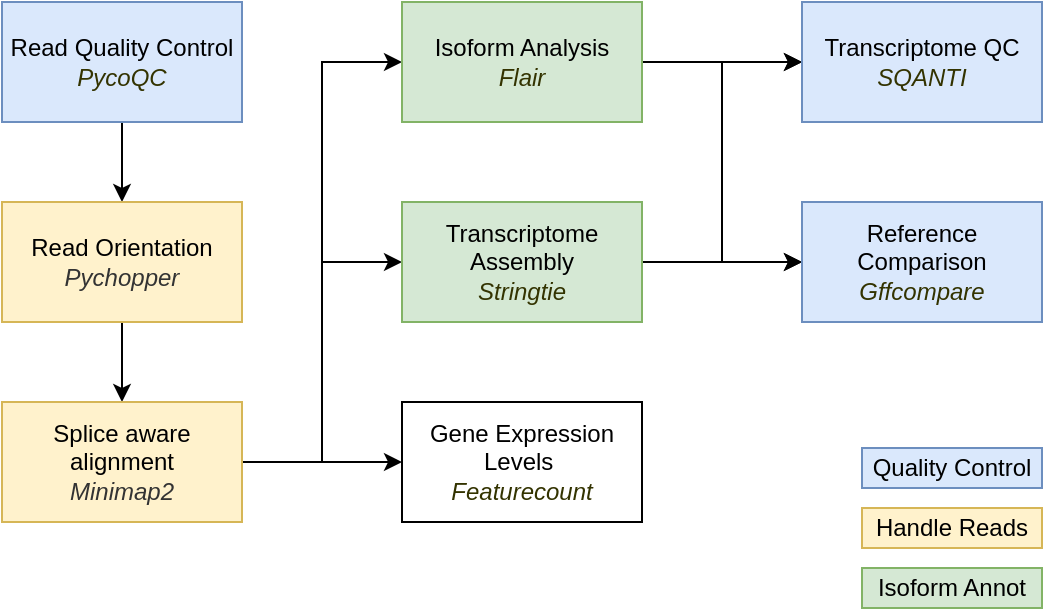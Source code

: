 <mxfile version="15.2.7" type="device"><diagram id="rJ8_rUu-2Vgh-taOA_rT" name="Seite-1"><mxGraphModel dx="905" dy="805" grid="1" gridSize="10" guides="1" tooltips="1" connect="1" arrows="1" fold="1" page="1" pageScale="1" pageWidth="583" pageHeight="413" math="0" shadow="0"><root><mxCell id="0"/><mxCell id="1" parent="0"/><mxCell id="ein16bSCicPnr3KFryzL-4" style="edgeStyle=orthogonalEdgeStyle;rounded=0;orthogonalLoop=1;jettySize=auto;html=1;exitX=0.5;exitY=1;exitDx=0;exitDy=0;" edge="1" parent="1" source="ein16bSCicPnr3KFryzL-1" target="ein16bSCicPnr3KFryzL-2"><mxGeometry relative="1" as="geometry"/></mxCell><mxCell id="ein16bSCicPnr3KFryzL-1" value="Read Quality Control &lt;font color=&quot;#333300&quot;&gt;&lt;i&gt;PycoQC&lt;/i&gt;&lt;/font&gt;" style="rounded=0;whiteSpace=wrap;html=1;fillColor=#dae8fc;strokeColor=#6c8ebf;" vertex="1" parent="1"><mxGeometry x="32" y="77" width="120" height="60" as="geometry"/></mxCell><mxCell id="ein16bSCicPnr3KFryzL-5" style="edgeStyle=orthogonalEdgeStyle;rounded=0;orthogonalLoop=1;jettySize=auto;html=1;exitX=0.5;exitY=1;exitDx=0;exitDy=0;" edge="1" parent="1" source="ein16bSCicPnr3KFryzL-2" target="ein16bSCicPnr3KFryzL-3"><mxGeometry relative="1" as="geometry"/></mxCell><mxCell id="ein16bSCicPnr3KFryzL-2" value="Read Orientation&lt;br&gt;&lt;font color=&quot;#333333&quot;&gt;&lt;i&gt;Pychopper&lt;/i&gt;&lt;/font&gt;" style="rounded=0;whiteSpace=wrap;html=1;fillColor=#fff2cc;strokeColor=#d6b656;" vertex="1" parent="1"><mxGeometry x="32" y="177" width="120" height="60" as="geometry"/></mxCell><mxCell id="ein16bSCicPnr3KFryzL-7" style="edgeStyle=orthogonalEdgeStyle;rounded=0;orthogonalLoop=1;jettySize=auto;html=1;exitX=1;exitY=0.5;exitDx=0;exitDy=0;entryX=0;entryY=0.5;entryDx=0;entryDy=0;" edge="1" parent="1" source="ein16bSCicPnr3KFryzL-3" target="ein16bSCicPnr3KFryzL-6"><mxGeometry relative="1" as="geometry"/></mxCell><mxCell id="ein16bSCicPnr3KFryzL-10" style="edgeStyle=orthogonalEdgeStyle;rounded=0;orthogonalLoop=1;jettySize=auto;html=1;exitX=1;exitY=0.5;exitDx=0;exitDy=0;entryX=0;entryY=0.5;entryDx=0;entryDy=0;" edge="1" parent="1" source="ein16bSCicPnr3KFryzL-3" target="ein16bSCicPnr3KFryzL-8"><mxGeometry relative="1" as="geometry"/></mxCell><mxCell id="ein16bSCicPnr3KFryzL-11" style="edgeStyle=orthogonalEdgeStyle;rounded=0;orthogonalLoop=1;jettySize=auto;html=1;exitX=1;exitY=0.5;exitDx=0;exitDy=0;" edge="1" parent="1" source="ein16bSCicPnr3KFryzL-3" target="ein16bSCicPnr3KFryzL-9"><mxGeometry relative="1" as="geometry"/></mxCell><mxCell id="ein16bSCicPnr3KFryzL-3" value="Splice aware alignment &lt;br&gt;&lt;font color=&quot;#333333&quot;&gt;&lt;i&gt;Minimap2&lt;/i&gt;&lt;/font&gt;" style="rounded=0;whiteSpace=wrap;html=1;fillColor=#fff2cc;strokeColor=#d6b656;" vertex="1" parent="1"><mxGeometry x="32" y="277" width="120" height="60" as="geometry"/></mxCell><mxCell id="ein16bSCicPnr3KFryzL-15" style="edgeStyle=orthogonalEdgeStyle;rounded=0;orthogonalLoop=1;jettySize=auto;html=1;exitX=1;exitY=0.5;exitDx=0;exitDy=0;entryX=0;entryY=0.5;entryDx=0;entryDy=0;" edge="1" parent="1" source="ein16bSCicPnr3KFryzL-6" target="ein16bSCicPnr3KFryzL-14"><mxGeometry relative="1" as="geometry"/></mxCell><mxCell id="ein16bSCicPnr3KFryzL-19" style="edgeStyle=orthogonalEdgeStyle;rounded=0;orthogonalLoop=1;jettySize=auto;html=1;exitX=1;exitY=0.5;exitDx=0;exitDy=0;entryX=0;entryY=0.5;entryDx=0;entryDy=0;" edge="1" parent="1" source="ein16bSCicPnr3KFryzL-6" target="ein16bSCicPnr3KFryzL-18"><mxGeometry relative="1" as="geometry"/></mxCell><mxCell id="ein16bSCicPnr3KFryzL-6" value="Isoform Analysis &lt;br&gt;&lt;font color=&quot;#333300&quot;&gt;&lt;i&gt;Flair&lt;/i&gt;&lt;/font&gt;" style="rounded=0;whiteSpace=wrap;html=1;fillColor=#d5e8d4;strokeColor=#82b366;" vertex="1" parent="1"><mxGeometry x="232" y="77" width="120" height="60" as="geometry"/></mxCell><mxCell id="ein16bSCicPnr3KFryzL-17" style="edgeStyle=orthogonalEdgeStyle;rounded=0;orthogonalLoop=1;jettySize=auto;html=1;exitX=1;exitY=0.5;exitDx=0;exitDy=0;entryX=0;entryY=0.5;entryDx=0;entryDy=0;" edge="1" parent="1" source="ein16bSCicPnr3KFryzL-8" target="ein16bSCicPnr3KFryzL-14"><mxGeometry relative="1" as="geometry"/></mxCell><mxCell id="ein16bSCicPnr3KFryzL-20" style="edgeStyle=orthogonalEdgeStyle;rounded=0;orthogonalLoop=1;jettySize=auto;html=1;exitX=1;exitY=0.5;exitDx=0;exitDy=0;" edge="1" parent="1" source="ein16bSCicPnr3KFryzL-8"><mxGeometry relative="1" as="geometry"><mxPoint x="432" y="207" as="targetPoint"/></mxGeometry></mxCell><mxCell id="ein16bSCicPnr3KFryzL-8" value="Transcriptome Assembly&lt;br&gt;&lt;font color=&quot;#333300&quot;&gt;&lt;i&gt;Stringtie&lt;/i&gt;&lt;/font&gt;" style="rounded=0;whiteSpace=wrap;html=1;fillColor=#d5e8d4;strokeColor=#82b366;" vertex="1" parent="1"><mxGeometry x="232" y="177" width="120" height="60" as="geometry"/></mxCell><mxCell id="ein16bSCicPnr3KFryzL-9" value="Gene Expression Levels&amp;nbsp;&lt;br&gt;&lt;i style=&quot;color: rgb(51 , 51 , 0)&quot;&gt;Featurecount&lt;/i&gt;" style="rounded=0;whiteSpace=wrap;html=1;" vertex="1" parent="1"><mxGeometry x="232" y="277" width="120" height="60" as="geometry"/></mxCell><mxCell id="ein16bSCicPnr3KFryzL-14" value="Transcriptome QC&lt;br&gt;&lt;font color=&quot;#333300&quot;&gt;&lt;i&gt;SQANTI&lt;/i&gt;&lt;/font&gt;" style="rounded=0;whiteSpace=wrap;html=1;fillColor=#dae8fc;strokeColor=#6c8ebf;" vertex="1" parent="1"><mxGeometry x="432" y="77" width="120" height="60" as="geometry"/></mxCell><mxCell id="ein16bSCicPnr3KFryzL-18" value="Reference Comparison&lt;br&gt;&lt;font color=&quot;#333300&quot;&gt;&lt;i&gt;Gffcompare&lt;/i&gt;&lt;/font&gt;" style="rounded=0;whiteSpace=wrap;html=1;fillColor=#dae8fc;strokeColor=#6c8ebf;" vertex="1" parent="1"><mxGeometry x="432" y="177" width="120" height="60" as="geometry"/></mxCell><mxCell id="ein16bSCicPnr3KFryzL-21" value="Quality Control" style="rounded=0;whiteSpace=wrap;html=1;fillColor=#dae8fc;strokeColor=#6c8ebf;" vertex="1" parent="1"><mxGeometry x="462" y="300" width="90" height="20" as="geometry"/></mxCell><mxCell id="ein16bSCicPnr3KFryzL-22" value="Handle Reads" style="rounded=0;whiteSpace=wrap;html=1;fillColor=#fff2cc;strokeColor=#d6b656;" vertex="1" parent="1"><mxGeometry x="462" y="330" width="90" height="20" as="geometry"/></mxCell><mxCell id="ein16bSCicPnr3KFryzL-23" value="Isoform Annot" style="rounded=0;whiteSpace=wrap;html=1;fillColor=#d5e8d4;strokeColor=#82b366;" vertex="1" parent="1"><mxGeometry x="462" y="360" width="90" height="20" as="geometry"/></mxCell></root></mxGraphModel></diagram></mxfile>